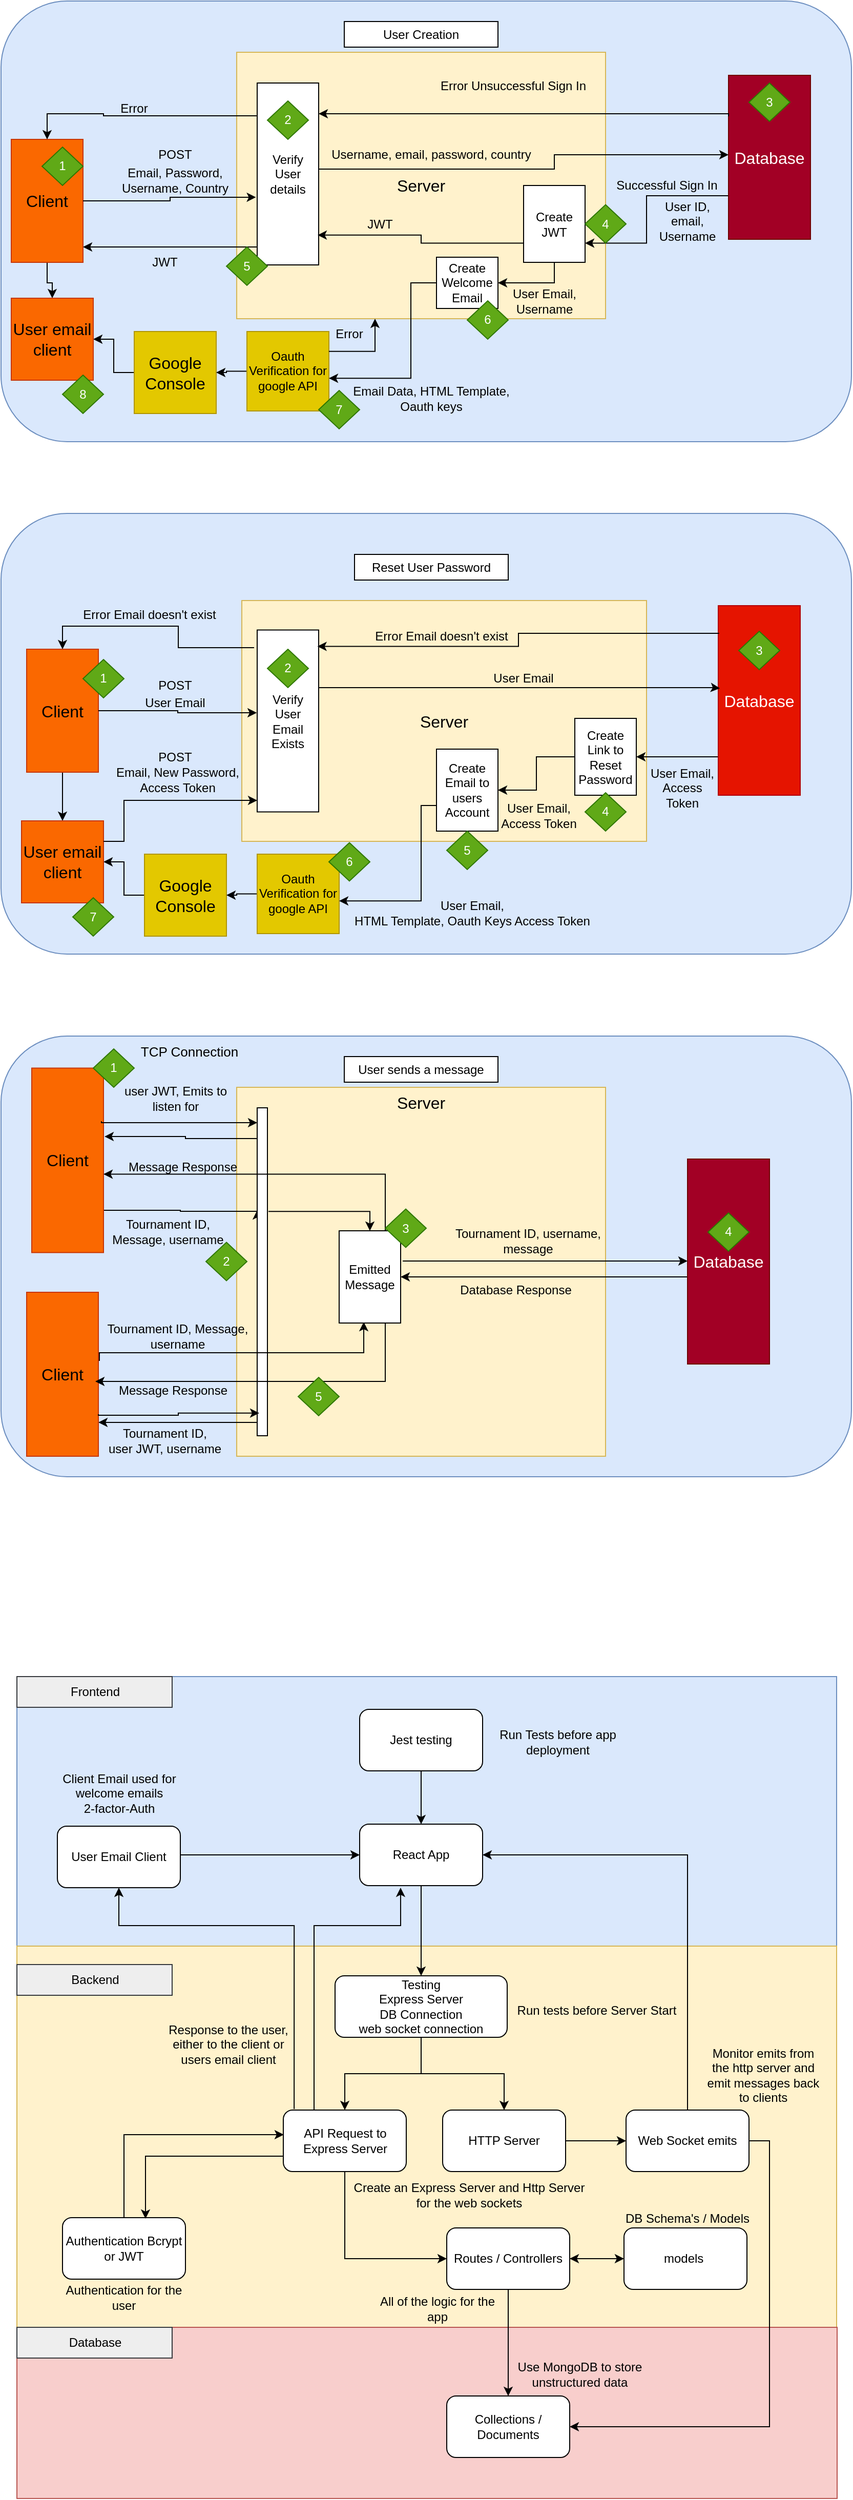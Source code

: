 <mxfile version="24.6.5" type="github">
  <diagram name="Page-1" id="2YBvvXClWsGukQMizWep">
    <mxGraphModel dx="1687" dy="918" grid="0" gridSize="10" guides="1" tooltips="1" connect="1" arrows="1" fold="1" page="1" pageScale="1" pageWidth="850" pageHeight="1100" math="0" shadow="0">
      <root>
        <mxCell id="0" />
        <mxCell id="1" parent="0" />
        <mxCell id="HgkohzaY-IMT7vrD_noD-5" value="" style="rounded=1;whiteSpace=wrap;html=1;fillColor=#dae8fc;strokeColor=#6c8ebf;" parent="1" vertex="1">
          <mxGeometry x="10" y="180" width="830" height="430" as="geometry" />
        </mxCell>
        <mxCell id="HgkohzaY-IMT7vrD_noD-7" value="&lt;span style=&quot;font-size: 16px;&quot;&gt;Server&lt;/span&gt;" style="rounded=0;whiteSpace=wrap;html=1;fillColor=#fff2cc;strokeColor=#d6b656;" parent="1" vertex="1">
          <mxGeometry x="240" y="230" width="360" height="260" as="geometry" />
        </mxCell>
        <mxCell id="HgkohzaY-IMT7vrD_noD-32" style="edgeStyle=orthogonalEdgeStyle;rounded=0;orthogonalLoop=1;jettySize=auto;html=1;" parent="1" source="HgkohzaY-IMT7vrD_noD-4" target="HgkohzaY-IMT7vrD_noD-31" edge="1">
          <mxGeometry relative="1" as="geometry" />
        </mxCell>
        <mxCell id="HgkohzaY-IMT7vrD_noD-4" value="&lt;span style=&quot;font-size: 16px;&quot;&gt;Client&lt;/span&gt;" style="rounded=0;whiteSpace=wrap;html=1;fillColor=#fa6800;strokeColor=#C73500;fontColor=#000000;" parent="1" vertex="1">
          <mxGeometry x="20" y="315" width="70" height="120" as="geometry" />
        </mxCell>
        <mxCell id="HgkohzaY-IMT7vrD_noD-6" value="User Creation" style="rounded=0;whiteSpace=wrap;html=1;" parent="1" vertex="1">
          <mxGeometry x="345" y="200" width="150" height="25" as="geometry" />
        </mxCell>
        <mxCell id="HgkohzaY-IMT7vrD_noD-33" style="edgeStyle=orthogonalEdgeStyle;rounded=0;orthogonalLoop=1;jettySize=auto;html=1;exitX=0;exitY=0.75;exitDx=0;exitDy=0;entryX=1;entryY=0.75;entryDx=0;entryDy=0;" parent="1" source="HgkohzaY-IMT7vrD_noD-8" target="HgkohzaY-IMT7vrD_noD-10" edge="1">
          <mxGeometry relative="1" as="geometry">
            <Array as="points">
              <mxPoint x="720" y="370" />
              <mxPoint x="640" y="370" />
              <mxPoint x="640" y="416" />
            </Array>
          </mxGeometry>
        </mxCell>
        <mxCell id="HgkohzaY-IMT7vrD_noD-8" value="&lt;span style=&quot;font-size: 16px;&quot;&gt;Database&lt;/span&gt;" style="rounded=0;whiteSpace=wrap;html=1;fillColor=#a20025;strokeColor=#6F0000;fontColor=#ffffff;" parent="1" vertex="1">
          <mxGeometry x="720" y="252.5" width="80" height="160" as="geometry" />
        </mxCell>
        <mxCell id="HgkohzaY-IMT7vrD_noD-26" style="edgeStyle=orthogonalEdgeStyle;rounded=0;orthogonalLoop=1;jettySize=auto;html=1;exitX=1;exitY=0.25;exitDx=0;exitDy=0;" parent="1" source="HgkohzaY-IMT7vrD_noD-9" edge="1">
          <mxGeometry relative="1" as="geometry">
            <Array as="points">
              <mxPoint x="320" y="344" />
              <mxPoint x="550" y="344" />
              <mxPoint x="550" y="330" />
              <mxPoint x="720" y="330" />
            </Array>
            <mxPoint x="720" y="330" as="targetPoint" />
          </mxGeometry>
        </mxCell>
        <mxCell id="HgkohzaY-IMT7vrD_noD-37" style="edgeStyle=orthogonalEdgeStyle;rounded=0;orthogonalLoop=1;jettySize=auto;html=1;exitX=0;exitY=0.75;exitDx=0;exitDy=0;" parent="1" source="HgkohzaY-IMT7vrD_noD-9" edge="1">
          <mxGeometry relative="1" as="geometry">
            <mxPoint x="90" y="420" as="targetPoint" />
            <Array as="points">
              <mxPoint x="260" y="420" />
              <mxPoint x="90" y="420" />
            </Array>
          </mxGeometry>
        </mxCell>
        <mxCell id="HgkohzaY-IMT7vrD_noD-9" value="Verify User details" style="rounded=0;whiteSpace=wrap;html=1;" parent="1" vertex="1">
          <mxGeometry x="260" y="260" width="60" height="177.5" as="geometry" />
        </mxCell>
        <mxCell id="HgkohzaY-IMT7vrD_noD-40" style="edgeStyle=orthogonalEdgeStyle;rounded=0;orthogonalLoop=1;jettySize=auto;html=1;exitX=0.5;exitY=1;exitDx=0;exitDy=0;" parent="1" source="HgkohzaY-IMT7vrD_noD-10" target="HgkohzaY-IMT7vrD_noD-39" edge="1">
          <mxGeometry relative="1" as="geometry" />
        </mxCell>
        <mxCell id="HgkohzaY-IMT7vrD_noD-10" value="Create JWT" style="rounded=0;whiteSpace=wrap;html=1;" parent="1" vertex="1">
          <mxGeometry x="520" y="360" width="60" height="75" as="geometry" />
        </mxCell>
        <mxCell id="HgkohzaY-IMT7vrD_noD-11" value="POST" style="text;html=1;align=center;verticalAlign=middle;whiteSpace=wrap;rounded=0;" parent="1" vertex="1">
          <mxGeometry x="150" y="315" width="60" height="30" as="geometry" />
        </mxCell>
        <mxCell id="HgkohzaY-IMT7vrD_noD-12" value="Email, Password, Username, Country" style="text;html=1;align=center;verticalAlign=middle;whiteSpace=wrap;rounded=0;" parent="1" vertex="1">
          <mxGeometry x="125" y="340" width="110" height="30" as="geometry" />
        </mxCell>
        <mxCell id="HgkohzaY-IMT7vrD_noD-19" value="JWT" style="text;html=1;align=center;verticalAlign=middle;whiteSpace=wrap;rounded=0;" parent="1" vertex="1">
          <mxGeometry x="140" y="420" width="60" height="30" as="geometry" />
        </mxCell>
        <mxCell id="HgkohzaY-IMT7vrD_noD-23" value="1" style="rhombus;whiteSpace=wrap;html=1;fillColor=#60a917;strokeColor=#2D7600;fontColor=#ffffff;" parent="1" vertex="1">
          <mxGeometry x="50" y="322.5" width="40" height="37.5" as="geometry" />
        </mxCell>
        <mxCell id="HgkohzaY-IMT7vrD_noD-25" value="2" style="rhombus;whiteSpace=wrap;html=1;fillColor=#60a917;strokeColor=#2D7600;fontColor=#ffffff;" parent="1" vertex="1">
          <mxGeometry x="270" y="277.5" width="40" height="37.5" as="geometry" />
        </mxCell>
        <mxCell id="HgkohzaY-IMT7vrD_noD-27" value="Username, email, password, country" style="text;html=1;align=center;verticalAlign=middle;whiteSpace=wrap;rounded=0;" parent="1" vertex="1">
          <mxGeometry x="310" y="315" width="240" height="30" as="geometry" />
        </mxCell>
        <mxCell id="HgkohzaY-IMT7vrD_noD-45" style="edgeStyle=orthogonalEdgeStyle;rounded=0;orthogonalLoop=1;jettySize=auto;html=1;" parent="1" source="HgkohzaY-IMT7vrD_noD-30" target="HgkohzaY-IMT7vrD_noD-31" edge="1">
          <mxGeometry relative="1" as="geometry" />
        </mxCell>
        <mxCell id="HgkohzaY-IMT7vrD_noD-30" value="&lt;span style=&quot;font-size: 16px;&quot;&gt;Google Console&lt;/span&gt;" style="rounded=0;whiteSpace=wrap;html=1;fillColor=#e3c800;strokeColor=#B09500;fontColor=#000000;" parent="1" vertex="1">
          <mxGeometry x="140" y="502.5" width="80" height="80" as="geometry" />
        </mxCell>
        <mxCell id="HgkohzaY-IMT7vrD_noD-31" value="&lt;span style=&quot;font-size: 16px;&quot;&gt;User email client&lt;/span&gt;" style="rounded=0;whiteSpace=wrap;html=1;fillColor=#fa6800;strokeColor=#C73500;fontColor=#000000;" parent="1" vertex="1">
          <mxGeometry x="20" y="470" width="80" height="80" as="geometry" />
        </mxCell>
        <mxCell id="HgkohzaY-IMT7vrD_noD-34" style="edgeStyle=orthogonalEdgeStyle;rounded=0;orthogonalLoop=1;jettySize=auto;html=1;exitX=0;exitY=0.5;exitDx=0;exitDy=0;entryX=0.5;entryY=0;entryDx=0;entryDy=0;" parent="1" target="HgkohzaY-IMT7vrD_noD-4" edge="1">
          <mxGeometry relative="1" as="geometry">
            <Array as="points">
              <mxPoint x="260" y="292" />
              <mxPoint x="110" y="292" />
              <mxPoint x="110" y="290" />
              <mxPoint x="55" y="290" />
            </Array>
            <mxPoint x="260" y="270.63" as="sourcePoint" />
            <mxPoint x="89.02" y="290.88" as="targetPoint" />
          </mxGeometry>
        </mxCell>
        <mxCell id="HgkohzaY-IMT7vrD_noD-35" value="Error" style="text;html=1;align=center;verticalAlign=middle;whiteSpace=wrap;rounded=0;" parent="1" vertex="1">
          <mxGeometry x="110" y="270" width="60" height="30" as="geometry" />
        </mxCell>
        <mxCell id="HgkohzaY-IMT7vrD_noD-36" style="edgeStyle=orthogonalEdgeStyle;rounded=0;orthogonalLoop=1;jettySize=auto;html=1;exitX=0;exitY=0.75;exitDx=0;exitDy=0;entryX=0.983;entryY=0.836;entryDx=0;entryDy=0;entryPerimeter=0;" parent="1" source="HgkohzaY-IMT7vrD_noD-10" target="HgkohzaY-IMT7vrD_noD-9" edge="1">
          <mxGeometry relative="1" as="geometry" />
        </mxCell>
        <mxCell id="HgkohzaY-IMT7vrD_noD-39" value="Create Welcome Email" style="rounded=0;whiteSpace=wrap;html=1;" parent="1" vertex="1">
          <mxGeometry x="435" y="430" width="60" height="50" as="geometry" />
        </mxCell>
        <mxCell id="HgkohzaY-IMT7vrD_noD-44" style="edgeStyle=orthogonalEdgeStyle;rounded=0;orthogonalLoop=1;jettySize=auto;html=1;entryX=1;entryY=0.5;entryDx=0;entryDy=0;" parent="1" source="HgkohzaY-IMT7vrD_noD-42" target="HgkohzaY-IMT7vrD_noD-30" edge="1">
          <mxGeometry relative="1" as="geometry" />
        </mxCell>
        <mxCell id="HgkohzaY-IMT7vrD_noD-42" value="Oauth Verification for google API" style="rounded=0;whiteSpace=wrap;html=1;fillColor=#e3c800;fontColor=#000000;strokeColor=#B09500;" parent="1" vertex="1">
          <mxGeometry x="250" y="502.5" width="80" height="77.5" as="geometry" />
        </mxCell>
        <mxCell id="HgkohzaY-IMT7vrD_noD-43" style="edgeStyle=orthogonalEdgeStyle;rounded=0;orthogonalLoop=1;jettySize=auto;html=1;entryX=1;entryY=0.588;entryDx=0;entryDy=0;entryPerimeter=0;" parent="1" source="HgkohzaY-IMT7vrD_noD-39" target="HgkohzaY-IMT7vrD_noD-42" edge="1">
          <mxGeometry relative="1" as="geometry">
            <Array as="points">
              <mxPoint x="410" y="455" />
              <mxPoint x="410" y="548" />
            </Array>
          </mxGeometry>
        </mxCell>
        <mxCell id="HgkohzaY-IMT7vrD_noD-46" value="JWT" style="text;html=1;align=center;verticalAlign=middle;whiteSpace=wrap;rounded=0;" parent="1" vertex="1">
          <mxGeometry x="350" y="382.5" width="60" height="30" as="geometry" />
        </mxCell>
        <mxCell id="HgkohzaY-IMT7vrD_noD-48" style="edgeStyle=orthogonalEdgeStyle;rounded=0;orthogonalLoop=1;jettySize=auto;html=1;exitX=1;exitY=0.25;exitDx=0;exitDy=0;entryX=0.375;entryY=1;entryDx=0;entryDy=0;entryPerimeter=0;" parent="1" source="HgkohzaY-IMT7vrD_noD-42" target="HgkohzaY-IMT7vrD_noD-7" edge="1">
          <mxGeometry relative="1" as="geometry" />
        </mxCell>
        <mxCell id="HgkohzaY-IMT7vrD_noD-49" value="Error" style="text;html=1;align=center;verticalAlign=middle;whiteSpace=wrap;rounded=0;" parent="1" vertex="1">
          <mxGeometry x="320" y="490" width="60" height="30" as="geometry" />
        </mxCell>
        <mxCell id="HgkohzaY-IMT7vrD_noD-50" value="Email Data, HTML Template, Oauth keys" style="text;html=1;align=center;verticalAlign=middle;whiteSpace=wrap;rounded=0;" parent="1" vertex="1">
          <mxGeometry x="335" y="552.5" width="190" height="30" as="geometry" />
        </mxCell>
        <mxCell id="HgkohzaY-IMT7vrD_noD-51" value="User ID, email, Username" style="text;html=1;align=center;verticalAlign=middle;whiteSpace=wrap;rounded=0;" parent="1" vertex="1">
          <mxGeometry x="650" y="380" width="60" height="30" as="geometry" />
        </mxCell>
        <mxCell id="HgkohzaY-IMT7vrD_noD-52" value="3" style="rhombus;whiteSpace=wrap;html=1;fillColor=#60a917;strokeColor=#2D7600;fontColor=#ffffff;" parent="1" vertex="1">
          <mxGeometry x="740" y="260" width="40" height="37.5" as="geometry" />
        </mxCell>
        <mxCell id="HgkohzaY-IMT7vrD_noD-53" value="4" style="rhombus;whiteSpace=wrap;html=1;fillColor=#60a917;strokeColor=#2D7600;fontColor=#ffffff;" parent="1" vertex="1">
          <mxGeometry x="580" y="378.75" width="40" height="37.5" as="geometry" />
        </mxCell>
        <mxCell id="HgkohzaY-IMT7vrD_noD-54" value="6" style="rhombus;whiteSpace=wrap;html=1;fillColor=#60a917;strokeColor=#2D7600;fontColor=#ffffff;" parent="1" vertex="1">
          <mxGeometry x="465" y="472.5" width="40" height="37.5" as="geometry" />
        </mxCell>
        <mxCell id="HgkohzaY-IMT7vrD_noD-55" value="5" style="rhombus;whiteSpace=wrap;html=1;fillColor=#60a917;strokeColor=#2D7600;fontColor=#ffffff;" parent="1" vertex="1">
          <mxGeometry x="230" y="420" width="40" height="37.5" as="geometry" />
        </mxCell>
        <mxCell id="HgkohzaY-IMT7vrD_noD-56" value="7" style="rhombus;whiteSpace=wrap;html=1;fillColor=#60a917;strokeColor=#2D7600;fontColor=#ffffff;" parent="1" vertex="1">
          <mxGeometry x="320" y="560" width="40" height="37.5" as="geometry" />
        </mxCell>
        <mxCell id="HgkohzaY-IMT7vrD_noD-57" value="8" style="rhombus;whiteSpace=wrap;html=1;fillColor=#60a917;strokeColor=#2D7600;fontColor=#ffffff;" parent="1" vertex="1">
          <mxGeometry x="70" y="545" width="40" height="37.5" as="geometry" />
        </mxCell>
        <mxCell id="8sTA4ZeGQ8Bvm32bSQfZ-4" value="Successful Sign In" style="text;html=1;align=center;verticalAlign=middle;whiteSpace=wrap;rounded=0;" parent="1" vertex="1">
          <mxGeometry x="540" y="345" width="240" height="30" as="geometry" />
        </mxCell>
        <mxCell id="8sTA4ZeGQ8Bvm32bSQfZ-5" style="edgeStyle=orthogonalEdgeStyle;rounded=0;orthogonalLoop=1;jettySize=auto;html=1;exitX=0;exitY=0.25;exitDx=0;exitDy=0;entryX=1;entryY=0.169;entryDx=0;entryDy=0;entryPerimeter=0;" parent="1" source="HgkohzaY-IMT7vrD_noD-8" target="HgkohzaY-IMT7vrD_noD-9" edge="1">
          <mxGeometry relative="1" as="geometry">
            <Array as="points">
              <mxPoint x="720" y="290" />
            </Array>
          </mxGeometry>
        </mxCell>
        <mxCell id="8sTA4ZeGQ8Bvm32bSQfZ-6" value="Error Unsuccessful Sign In" style="text;html=1;align=center;verticalAlign=middle;whiteSpace=wrap;rounded=0;" parent="1" vertex="1">
          <mxGeometry x="415" y="247.5" width="190" height="30" as="geometry" />
        </mxCell>
        <mxCell id="8sTA4ZeGQ8Bvm32bSQfZ-9" style="edgeStyle=orthogonalEdgeStyle;rounded=0;orthogonalLoop=1;jettySize=auto;html=1;entryX=-0.02;entryY=0.628;entryDx=0;entryDy=0;entryPerimeter=0;" parent="1" source="HgkohzaY-IMT7vrD_noD-4" target="HgkohzaY-IMT7vrD_noD-9" edge="1">
          <mxGeometry relative="1" as="geometry" />
        </mxCell>
        <mxCell id="8sTA4ZeGQ8Bvm32bSQfZ-11" value="" style="rounded=1;whiteSpace=wrap;html=1;fillColor=#dae8fc;strokeColor=#6c8ebf;" parent="1" vertex="1">
          <mxGeometry x="10" y="680" width="830" height="430" as="geometry" />
        </mxCell>
        <mxCell id="8sTA4ZeGQ8Bvm32bSQfZ-12" value="&lt;span style=&quot;font-size: 16px;&quot;&gt;Server&lt;/span&gt;" style="rounded=0;whiteSpace=wrap;html=1;fillColor=#fff2cc;strokeColor=#d6b656;" parent="1" vertex="1">
          <mxGeometry x="245" y="765" width="395" height="235" as="geometry" />
        </mxCell>
        <mxCell id="8sTA4ZeGQ8Bvm32bSQfZ-35" style="edgeStyle=orthogonalEdgeStyle;rounded=0;orthogonalLoop=1;jettySize=auto;html=1;entryX=0.5;entryY=0;entryDx=0;entryDy=0;" parent="1" source="8sTA4ZeGQ8Bvm32bSQfZ-13" target="8sTA4ZeGQ8Bvm32bSQfZ-18" edge="1">
          <mxGeometry relative="1" as="geometry" />
        </mxCell>
        <mxCell id="8sTA4ZeGQ8Bvm32bSQfZ-13" value="&lt;span style=&quot;font-size: 16px;&quot;&gt;Client&lt;/span&gt;" style="rounded=0;whiteSpace=wrap;html=1;fillColor=#fa6800;strokeColor=#C73500;fontColor=#000000;" parent="1" vertex="1">
          <mxGeometry x="35" y="812.5" width="70" height="120" as="geometry" />
        </mxCell>
        <mxCell id="8sTA4ZeGQ8Bvm32bSQfZ-14" value="Reset User Password" style="rounded=0;whiteSpace=wrap;html=1;" parent="1" vertex="1">
          <mxGeometry x="355" y="720" width="150" height="25" as="geometry" />
        </mxCell>
        <mxCell id="8sTA4ZeGQ8Bvm32bSQfZ-24" style="edgeStyle=orthogonalEdgeStyle;rounded=0;orthogonalLoop=1;jettySize=auto;html=1;entryX=1;entryY=0.5;entryDx=0;entryDy=0;" parent="1" source="8sTA4ZeGQ8Bvm32bSQfZ-15" target="8sTA4ZeGQ8Bvm32bSQfZ-16" edge="1">
          <mxGeometry relative="1" as="geometry">
            <Array as="points">
              <mxPoint x="670" y="918" />
            </Array>
          </mxGeometry>
        </mxCell>
        <mxCell id="8sTA4ZeGQ8Bvm32bSQfZ-15" value="&lt;span style=&quot;font-size: 16px;&quot;&gt;Database&lt;/span&gt;" style="rounded=0;whiteSpace=wrap;html=1;fillColor=#e51400;strokeColor=#B20000;fontColor=#ffffff;" parent="1" vertex="1">
          <mxGeometry x="710" y="770" width="80" height="185" as="geometry" />
        </mxCell>
        <mxCell id="8sTA4ZeGQ8Bvm32bSQfZ-23" style="edgeStyle=orthogonalEdgeStyle;rounded=0;orthogonalLoop=1;jettySize=auto;html=1;entryX=1;entryY=0.5;entryDx=0;entryDy=0;" parent="1" source="8sTA4ZeGQ8Bvm32bSQfZ-16" target="8sTA4ZeGQ8Bvm32bSQfZ-19" edge="1">
          <mxGeometry relative="1" as="geometry" />
        </mxCell>
        <mxCell id="8sTA4ZeGQ8Bvm32bSQfZ-16" value="Create Link to Reset Password" style="rounded=0;whiteSpace=wrap;html=1;" parent="1" vertex="1">
          <mxGeometry x="570" y="880" width="60" height="75" as="geometry" />
        </mxCell>
        <mxCell id="8sTA4ZeGQ8Bvm32bSQfZ-34" style="edgeStyle=orthogonalEdgeStyle;rounded=0;orthogonalLoop=1;jettySize=auto;html=1;" parent="1" source="8sTA4ZeGQ8Bvm32bSQfZ-17" target="8sTA4ZeGQ8Bvm32bSQfZ-18" edge="1">
          <mxGeometry relative="1" as="geometry" />
        </mxCell>
        <mxCell id="8sTA4ZeGQ8Bvm32bSQfZ-17" value="&lt;span style=&quot;font-size: 16px;&quot;&gt;Google Console&lt;/span&gt;" style="rounded=0;whiteSpace=wrap;html=1;fillColor=#e3c800;strokeColor=#B09500;fontColor=#000000;" parent="1" vertex="1">
          <mxGeometry x="150" y="1012.5" width="80" height="80" as="geometry" />
        </mxCell>
        <mxCell id="8sTA4ZeGQ8Bvm32bSQfZ-18" value="&lt;span style=&quot;font-size: 16px;&quot;&gt;User email client&lt;/span&gt;" style="rounded=0;whiteSpace=wrap;html=1;fillColor=#fa6800;strokeColor=#C73500;fontColor=#000000;" parent="1" vertex="1">
          <mxGeometry x="30" y="980" width="80" height="80" as="geometry" />
        </mxCell>
        <mxCell id="8sTA4ZeGQ8Bvm32bSQfZ-19" value="Create Email to users Account" style="rounded=0;whiteSpace=wrap;html=1;" parent="1" vertex="1">
          <mxGeometry x="435" y="910" width="60" height="80" as="geometry" />
        </mxCell>
        <mxCell id="8sTA4ZeGQ8Bvm32bSQfZ-33" style="edgeStyle=orthogonalEdgeStyle;rounded=0;orthogonalLoop=1;jettySize=auto;html=1;entryX=1;entryY=0.5;entryDx=0;entryDy=0;" parent="1" source="8sTA4ZeGQ8Bvm32bSQfZ-20" target="8sTA4ZeGQ8Bvm32bSQfZ-17" edge="1">
          <mxGeometry relative="1" as="geometry" />
        </mxCell>
        <mxCell id="8sTA4ZeGQ8Bvm32bSQfZ-20" value="Oauth Verification for google API" style="rounded=0;whiteSpace=wrap;html=1;fillColor=#e3c800;fontColor=#000000;strokeColor=#B09500;" parent="1" vertex="1">
          <mxGeometry x="260" y="1012.5" width="80" height="77.5" as="geometry" />
        </mxCell>
        <mxCell id="8sTA4ZeGQ8Bvm32bSQfZ-21" style="edgeStyle=orthogonalEdgeStyle;rounded=0;orthogonalLoop=1;jettySize=auto;html=1;entryX=1;entryY=0.588;entryDx=0;entryDy=0;entryPerimeter=0;" parent="1" source="8sTA4ZeGQ8Bvm32bSQfZ-19" target="8sTA4ZeGQ8Bvm32bSQfZ-20" edge="1">
          <mxGeometry relative="1" as="geometry">
            <Array as="points">
              <mxPoint x="420" y="965" />
              <mxPoint x="420" y="1058" />
            </Array>
          </mxGeometry>
        </mxCell>
        <mxCell id="8sTA4ZeGQ8Bvm32bSQfZ-22" value="7" style="rhombus;whiteSpace=wrap;html=1;fillColor=#60a917;strokeColor=#2D7600;fontColor=#ffffff;" parent="1" vertex="1">
          <mxGeometry x="80" y="1055" width="40" height="37.5" as="geometry" />
        </mxCell>
        <mxCell id="v09Y5QF75JAfNXx2DeJx-5" style="edgeStyle=orthogonalEdgeStyle;rounded=0;orthogonalLoop=1;jettySize=auto;html=1;exitX=-0.05;exitY=0.097;exitDx=0;exitDy=0;entryX=0.5;entryY=0;entryDx=0;entryDy=0;exitPerimeter=0;" parent="1" source="8sTA4ZeGQ8Bvm32bSQfZ-25" target="8sTA4ZeGQ8Bvm32bSQfZ-13" edge="1">
          <mxGeometry relative="1" as="geometry">
            <Array as="points">
              <mxPoint x="183" y="811" />
              <mxPoint x="183" y="790" />
              <mxPoint x="70" y="790" />
            </Array>
          </mxGeometry>
        </mxCell>
        <mxCell id="8sTA4ZeGQ8Bvm32bSQfZ-25" value="Verify User Email Exists" style="rounded=0;whiteSpace=wrap;html=1;" parent="1" vertex="1">
          <mxGeometry x="260" y="793.75" width="60" height="177.5" as="geometry" />
        </mxCell>
        <mxCell id="8sTA4ZeGQ8Bvm32bSQfZ-26" style="edgeStyle=orthogonalEdgeStyle;rounded=0;orthogonalLoop=1;jettySize=auto;html=1;entryX=-0.007;entryY=0.455;entryDx=0;entryDy=0;entryPerimeter=0;" parent="1" source="8sTA4ZeGQ8Bvm32bSQfZ-13" target="8sTA4ZeGQ8Bvm32bSQfZ-25" edge="1">
          <mxGeometry relative="1" as="geometry" />
        </mxCell>
        <mxCell id="8sTA4ZeGQ8Bvm32bSQfZ-28" value="POST" style="text;html=1;align=center;verticalAlign=middle;whiteSpace=wrap;rounded=0;" parent="1" vertex="1">
          <mxGeometry x="150" y="832.5" width="60" height="30" as="geometry" />
        </mxCell>
        <mxCell id="8sTA4ZeGQ8Bvm32bSQfZ-29" value="User Email" style="text;html=1;align=center;verticalAlign=middle;whiteSpace=wrap;rounded=0;" parent="1" vertex="1">
          <mxGeometry x="125" y="850" width="110" height="30" as="geometry" />
        </mxCell>
        <mxCell id="8sTA4ZeGQ8Bvm32bSQfZ-30" value="User Email" style="text;html=1;align=center;verticalAlign=middle;whiteSpace=wrap;rounded=0;" parent="1" vertex="1">
          <mxGeometry x="465" y="826.25" width="110" height="30" as="geometry" />
        </mxCell>
        <mxCell id="8sTA4ZeGQ8Bvm32bSQfZ-31" style="edgeStyle=orthogonalEdgeStyle;rounded=0;orthogonalLoop=1;jettySize=auto;html=1;exitX=1;exitY=0.25;exitDx=0;exitDy=0;entryX=0.02;entryY=0.436;entryDx=0;entryDy=0;entryPerimeter=0;" parent="1" source="8sTA4ZeGQ8Bvm32bSQfZ-25" target="8sTA4ZeGQ8Bvm32bSQfZ-15" edge="1">
          <mxGeometry relative="1" as="geometry">
            <Array as="points">
              <mxPoint x="320" y="850" />
              <mxPoint x="705" y="850" />
            </Array>
          </mxGeometry>
        </mxCell>
        <mxCell id="8sTA4ZeGQ8Bvm32bSQfZ-36" style="edgeStyle=orthogonalEdgeStyle;rounded=0;orthogonalLoop=1;jettySize=auto;html=1;entryX=0.98;entryY=0.09;entryDx=0;entryDy=0;entryPerimeter=0;exitX=0.01;exitY=0.146;exitDx=0;exitDy=0;exitPerimeter=0;" parent="1" source="8sTA4ZeGQ8Bvm32bSQfZ-15" target="8sTA4ZeGQ8Bvm32bSQfZ-25" edge="1">
          <mxGeometry relative="1" as="geometry" />
        </mxCell>
        <mxCell id="8sTA4ZeGQ8Bvm32bSQfZ-38" value="Error Email doesn&#39;t exist" style="text;html=1;align=center;verticalAlign=middle;whiteSpace=wrap;rounded=0;" parent="1" vertex="1">
          <mxGeometry x="355" y="785" width="170" height="30" as="geometry" />
        </mxCell>
        <mxCell id="8sTA4ZeGQ8Bvm32bSQfZ-40" value="User Email, Access Token" style="text;html=1;align=center;verticalAlign=middle;whiteSpace=wrap;rounded=0;" parent="1" vertex="1">
          <mxGeometry x="640" y="932.5" width="70" height="30" as="geometry" />
        </mxCell>
        <mxCell id="8sTA4ZeGQ8Bvm32bSQfZ-41" value="User Email, Access Token" style="text;html=1;align=center;verticalAlign=middle;whiteSpace=wrap;rounded=0;" parent="1" vertex="1">
          <mxGeometry x="490" y="960" width="90" height="30" as="geometry" />
        </mxCell>
        <mxCell id="8sTA4ZeGQ8Bvm32bSQfZ-44" value="POST" style="text;html=1;align=center;verticalAlign=middle;whiteSpace=wrap;rounded=0;" parent="1" vertex="1">
          <mxGeometry x="150" y="902.5" width="60" height="30" as="geometry" />
        </mxCell>
        <mxCell id="8sTA4ZeGQ8Bvm32bSQfZ-45" value="Email, New Password, Access Token" style="text;html=1;align=center;verticalAlign=middle;whiteSpace=wrap;rounded=0;" parent="1" vertex="1">
          <mxGeometry x="105" y="925" width="155" height="30" as="geometry" />
        </mxCell>
        <mxCell id="8sTA4ZeGQ8Bvm32bSQfZ-46" style="edgeStyle=orthogonalEdgeStyle;rounded=0;orthogonalLoop=1;jettySize=auto;html=1;exitX=1;exitY=0.25;exitDx=0;exitDy=0;" parent="1" source="8sTA4ZeGQ8Bvm32bSQfZ-18" edge="1">
          <mxGeometry relative="1" as="geometry">
            <Array as="points">
              <mxPoint x="130" y="1000" />
              <mxPoint x="130" y="960" />
              <mxPoint x="257" y="960" />
            </Array>
            <mxPoint x="260" y="960" as="targetPoint" />
          </mxGeometry>
        </mxCell>
        <mxCell id="8sTA4ZeGQ8Bvm32bSQfZ-47" value="1" style="rhombus;whiteSpace=wrap;html=1;fillColor=#60a917;strokeColor=#2D7600;fontColor=#ffffff;" parent="1" vertex="1">
          <mxGeometry x="90" y="822.5" width="40" height="37.5" as="geometry" />
        </mxCell>
        <mxCell id="8sTA4ZeGQ8Bvm32bSQfZ-48" value="2" style="rhombus;whiteSpace=wrap;html=1;fillColor=#60a917;strokeColor=#2D7600;fontColor=#ffffff;" parent="1" vertex="1">
          <mxGeometry x="270" y="812.5" width="40" height="37.5" as="geometry" />
        </mxCell>
        <mxCell id="8sTA4ZeGQ8Bvm32bSQfZ-50" value="3" style="rhombus;whiteSpace=wrap;html=1;fillColor=#60a917;strokeColor=#2D7600;fontColor=#ffffff;" parent="1" vertex="1">
          <mxGeometry x="730" y="795" width="40" height="37.5" as="geometry" />
        </mxCell>
        <mxCell id="8sTA4ZeGQ8Bvm32bSQfZ-51" value="4" style="rhombus;whiteSpace=wrap;html=1;fillColor=#60a917;strokeColor=#2D7600;fontColor=#ffffff;" parent="1" vertex="1">
          <mxGeometry x="580" y="952.5" width="40" height="37.5" as="geometry" />
        </mxCell>
        <mxCell id="8sTA4ZeGQ8Bvm32bSQfZ-52" value="5" style="rhombus;whiteSpace=wrap;html=1;fillColor=#60a917;strokeColor=#2D7600;fontColor=#ffffff;" parent="1" vertex="1">
          <mxGeometry x="445" y="990" width="40" height="37.5" as="geometry" />
        </mxCell>
        <mxCell id="8sTA4ZeGQ8Bvm32bSQfZ-53" value="6" style="rhombus;whiteSpace=wrap;html=1;fillColor=#60a917;strokeColor=#2D7600;fontColor=#ffffff;" parent="1" vertex="1">
          <mxGeometry x="330" y="1001.25" width="40" height="37.5" as="geometry" />
        </mxCell>
        <mxCell id="v09Y5QF75JAfNXx2DeJx-1" value="User Email, Username" style="text;html=1;align=center;verticalAlign=middle;whiteSpace=wrap;rounded=0;" parent="1" vertex="1">
          <mxGeometry x="492.5" y="457.5" width="95" height="30" as="geometry" />
        </mxCell>
        <mxCell id="v09Y5QF75JAfNXx2DeJx-2" style="edgeStyle=orthogonalEdgeStyle;rounded=0;orthogonalLoop=1;jettySize=auto;html=1;exitX=0.5;exitY=1;exitDx=0;exitDy=0;" parent="1" source="v09Y5QF75JAfNXx2DeJx-1" target="v09Y5QF75JAfNXx2DeJx-1" edge="1">
          <mxGeometry relative="1" as="geometry" />
        </mxCell>
        <mxCell id="v09Y5QF75JAfNXx2DeJx-4" value="User Email,&lt;div&gt;HTML Template, Oauth Keys Access Token&lt;/div&gt;" style="text;html=1;align=center;verticalAlign=middle;whiteSpace=wrap;rounded=0;" parent="1" vertex="1">
          <mxGeometry x="340" y="1055" width="260" height="30" as="geometry" />
        </mxCell>
        <mxCell id="v09Y5QF75JAfNXx2DeJx-6" value="Error Email doesn&#39;t exist" style="text;html=1;align=center;verticalAlign=middle;whiteSpace=wrap;rounded=0;" parent="1" vertex="1">
          <mxGeometry x="70" y="763.75" width="170" height="30" as="geometry" />
        </mxCell>
        <mxCell id="lUQ7NIvbzpMPSOqiMb4G-1" value="" style="rounded=1;whiteSpace=wrap;html=1;fillColor=#dae8fc;strokeColor=#6c8ebf;" vertex="1" parent="1">
          <mxGeometry x="10" y="1190" width="830" height="430" as="geometry" />
        </mxCell>
        <mxCell id="lUQ7NIvbzpMPSOqiMb4G-2" value="" style="rounded=0;whiteSpace=wrap;html=1;fillColor=#fff2cc;strokeColor=#d6b656;" vertex="1" parent="1">
          <mxGeometry x="240" y="1240" width="360" height="360" as="geometry" />
        </mxCell>
        <mxCell id="lUQ7NIvbzpMPSOqiMb4G-47" style="edgeStyle=orthogonalEdgeStyle;rounded=0;orthogonalLoop=1;jettySize=auto;html=1;entryX=0;entryY=0.25;entryDx=0;entryDy=0;exitX=1;exitY=0.75;exitDx=0;exitDy=0;" edge="1" parent="1" source="lUQ7NIvbzpMPSOqiMb4G-4">
          <mxGeometry relative="1" as="geometry">
            <mxPoint x="135" y="1360" as="sourcePoint" />
            <mxPoint x="260" y="1360" as="targetPoint" />
            <Array as="points">
              <mxPoint x="110" y="1360" />
              <mxPoint x="185" y="1360" />
              <mxPoint x="185" y="1361" />
            </Array>
          </mxGeometry>
        </mxCell>
        <mxCell id="lUQ7NIvbzpMPSOqiMb4G-4" value="&lt;span style=&quot;font-size: 16px;&quot;&gt;Client&lt;/span&gt;" style="rounded=0;whiteSpace=wrap;html=1;fillColor=#fa6800;strokeColor=#C73500;fontColor=#000000;" vertex="1" parent="1">
          <mxGeometry x="40" y="1221.25" width="70" height="180" as="geometry" />
        </mxCell>
        <mxCell id="lUQ7NIvbzpMPSOqiMb4G-5" value="User sends a message" style="rounded=0;whiteSpace=wrap;html=1;" vertex="1" parent="1">
          <mxGeometry x="345" y="1210" width="150" height="25" as="geometry" />
        </mxCell>
        <mxCell id="lUQ7NIvbzpMPSOqiMb4G-70" style="edgeStyle=orthogonalEdgeStyle;rounded=0;orthogonalLoop=1;jettySize=auto;html=1;entryX=1;entryY=0.5;entryDx=0;entryDy=0;" edge="1" parent="1" source="lUQ7NIvbzpMPSOqiMb4G-7" target="lUQ7NIvbzpMPSOqiMb4G-61">
          <mxGeometry relative="1" as="geometry">
            <Array as="points">
              <mxPoint x="600" y="1425" />
              <mxPoint x="600" y="1425" />
            </Array>
          </mxGeometry>
        </mxCell>
        <mxCell id="lUQ7NIvbzpMPSOqiMb4G-7" value="&lt;span style=&quot;font-size: 16px;&quot;&gt;Database&lt;/span&gt;" style="rounded=0;whiteSpace=wrap;html=1;fillColor=#a20025;strokeColor=#6F0000;fontColor=#ffffff;" vertex="1" parent="1">
          <mxGeometry x="680" y="1310" width="80" height="200" as="geometry" />
        </mxCell>
        <mxCell id="lUQ7NIvbzpMPSOqiMb4G-49" style="edgeStyle=orthogonalEdgeStyle;rounded=0;orthogonalLoop=1;jettySize=auto;html=1;entryX=1.014;entryY=0.371;entryDx=0;entryDy=0;exitX=0.02;exitY=0.341;exitDx=0;exitDy=0;exitPerimeter=0;entryPerimeter=0;" edge="1" parent="1" target="lUQ7NIvbzpMPSOqiMb4G-4">
          <mxGeometry relative="1" as="geometry">
            <mxPoint x="260.0" y="1290.02" as="sourcePoint" />
            <mxPoint x="134.8" y="1290.9" as="targetPoint" />
            <Array as="points">
              <mxPoint x="190" y="1290" />
              <mxPoint x="190" y="1288" />
            </Array>
          </mxGeometry>
        </mxCell>
        <mxCell id="lUQ7NIvbzpMPSOqiMb4G-50" style="edgeStyle=orthogonalEdgeStyle;rounded=0;orthogonalLoop=1;jettySize=auto;html=1;entryX=1;entryY=0.25;entryDx=0;entryDy=0;exitX=0.1;exitY=0.956;exitDx=0;exitDy=0;exitPerimeter=0;" edge="1" parent="1" source="lUQ7NIvbzpMPSOqiMb4G-10">
          <mxGeometry relative="1" as="geometry">
            <mxPoint x="230" y="1567" as="sourcePoint" />
            <mxPoint x="105" y="1567" as="targetPoint" />
            <Array as="points">
              <mxPoint x="261" y="1567" />
            </Array>
          </mxGeometry>
        </mxCell>
        <mxCell id="lUQ7NIvbzpMPSOqiMb4G-63" style="edgeStyle=orthogonalEdgeStyle;rounded=0;orthogonalLoop=1;jettySize=auto;html=1;entryX=0.5;entryY=0;entryDx=0;entryDy=0;exitX=1.1;exitY=0.316;exitDx=0;exitDy=0;exitPerimeter=0;" edge="1" parent="1" source="lUQ7NIvbzpMPSOqiMb4G-10" target="lUQ7NIvbzpMPSOqiMb4G-61">
          <mxGeometry relative="1" as="geometry">
            <Array as="points">
              <mxPoint x="370" y="1361" />
            </Array>
          </mxGeometry>
        </mxCell>
        <mxCell id="lUQ7NIvbzpMPSOqiMb4G-10" value="" style="rounded=0;whiteSpace=wrap;html=1;" vertex="1" parent="1">
          <mxGeometry x="260" y="1260" width="10" height="320" as="geometry" />
        </mxCell>
        <mxCell id="lUQ7NIvbzpMPSOqiMb4G-45" style="edgeStyle=orthogonalEdgeStyle;rounded=0;orthogonalLoop=1;jettySize=auto;html=1;exitX=0.5;exitY=1;exitDx=0;exitDy=0;" edge="1" parent="1">
          <mxGeometry relative="1" as="geometry">
            <mxPoint x="540" y="1497.5" as="sourcePoint" />
            <mxPoint x="540" y="1497.5" as="targetPoint" />
          </mxGeometry>
        </mxCell>
        <mxCell id="lUQ7NIvbzpMPSOqiMb4G-93" style="edgeStyle=orthogonalEdgeStyle;rounded=0;orthogonalLoop=1;jettySize=auto;html=1;entryX=0.4;entryY=0.989;entryDx=0;entryDy=0;exitX=1.014;exitY=0.419;exitDx=0;exitDy=0;exitPerimeter=0;entryPerimeter=0;" edge="1" parent="1" source="lUQ7NIvbzpMPSOqiMb4G-46" target="lUQ7NIvbzpMPSOqiMb4G-61">
          <mxGeometry relative="1" as="geometry">
            <Array as="points">
              <mxPoint x="106" y="1499" />
              <mxPoint x="364" y="1499" />
            </Array>
          </mxGeometry>
        </mxCell>
        <mxCell id="lUQ7NIvbzpMPSOqiMb4G-46" value="&lt;span style=&quot;font-size: 16px;&quot;&gt;Client&lt;/span&gt;" style="rounded=0;whiteSpace=wrap;html=1;fillColor=#fa6800;strokeColor=#C73500;fontColor=#000000;" vertex="1" parent="1">
          <mxGeometry x="35" y="1440" width="70" height="160" as="geometry" />
        </mxCell>
        <mxCell id="lUQ7NIvbzpMPSOqiMb4G-51" value="1" style="rhombus;whiteSpace=wrap;html=1;fillColor=#60a917;strokeColor=#2D7600;fontColor=#ffffff;" vertex="1" parent="1">
          <mxGeometry x="100" y="1202.5" width="40" height="37.5" as="geometry" />
        </mxCell>
        <mxCell id="lUQ7NIvbzpMPSOqiMb4G-52" value="2" style="rhombus;whiteSpace=wrap;html=1;fillColor=#60a917;strokeColor=#2D7600;fontColor=#ffffff;" vertex="1" parent="1">
          <mxGeometry x="210" y="1391.25" width="40" height="37.5" as="geometry" />
        </mxCell>
        <mxCell id="lUQ7NIvbzpMPSOqiMb4G-54" style="edgeStyle=orthogonalEdgeStyle;rounded=0;orthogonalLoop=1;jettySize=auto;html=1;entryX=-0.02;entryY=0.106;entryDx=0;entryDy=0;entryPerimeter=0;exitX=0.971;exitY=0.288;exitDx=0;exitDy=0;exitPerimeter=0;" edge="1" parent="1" source="lUQ7NIvbzpMPSOqiMb4G-4">
          <mxGeometry relative="1" as="geometry">
            <mxPoint x="135.2" y="1274.58" as="sourcePoint" />
            <mxPoint x="260.0" y="1274.5" as="targetPoint" />
            <Array as="points">
              <mxPoint x="108" y="1275" />
            </Array>
          </mxGeometry>
        </mxCell>
        <mxCell id="lUQ7NIvbzpMPSOqiMb4G-60" style="edgeStyle=orthogonalEdgeStyle;rounded=0;orthogonalLoop=1;jettySize=auto;html=1;exitX=1;exitY=0.75;exitDx=0;exitDy=0;entryX=0.2;entryY=0.931;entryDx=0;entryDy=0;entryPerimeter=0;" edge="1" parent="1" target="lUQ7NIvbzpMPSOqiMb4G-10">
          <mxGeometry relative="1" as="geometry">
            <mxPoint x="105" y="1559" as="sourcePoint" />
            <mxPoint x="232" y="1559.08" as="targetPoint" />
            <Array as="points">
              <mxPoint x="105" y="1560" />
              <mxPoint x="183" y="1560" />
              <mxPoint x="183" y="1558" />
            </Array>
          </mxGeometry>
        </mxCell>
        <mxCell id="lUQ7NIvbzpMPSOqiMb4G-64" style="edgeStyle=orthogonalEdgeStyle;rounded=0;orthogonalLoop=1;jettySize=auto;html=1;exitX=0.75;exitY=1;exitDx=0;exitDy=0;" edge="1" parent="1" source="lUQ7NIvbzpMPSOqiMb4G-61">
          <mxGeometry relative="1" as="geometry">
            <mxPoint x="102" y="1527" as="targetPoint" />
            <Array as="points">
              <mxPoint x="385" y="1527" />
            </Array>
          </mxGeometry>
        </mxCell>
        <mxCell id="lUQ7NIvbzpMPSOqiMb4G-61" value="Emitted Message" style="rounded=0;whiteSpace=wrap;html=1;" vertex="1" parent="1">
          <mxGeometry x="340" y="1380" width="60" height="90" as="geometry" />
        </mxCell>
        <mxCell id="lUQ7NIvbzpMPSOqiMb4G-65" style="edgeStyle=orthogonalEdgeStyle;rounded=0;orthogonalLoop=1;jettySize=auto;html=1;exitX=0.75;exitY=0;exitDx=0;exitDy=0;entryX=1;entryY=0.575;entryDx=0;entryDy=0;entryPerimeter=0;" edge="1" parent="1" source="lUQ7NIvbzpMPSOqiMb4G-61" target="lUQ7NIvbzpMPSOqiMb4G-4">
          <mxGeometry relative="1" as="geometry" />
        </mxCell>
        <mxCell id="lUQ7NIvbzpMPSOqiMb4G-69" style="edgeStyle=orthogonalEdgeStyle;rounded=0;orthogonalLoop=1;jettySize=auto;html=1;entryX=-0.025;entryY=0.575;entryDx=0;entryDy=0;entryPerimeter=0;" edge="1" parent="1">
          <mxGeometry relative="1" as="geometry">
            <mxPoint x="402" y="1409.5" as="sourcePoint" />
            <mxPoint x="680" y="1409.5" as="targetPoint" />
          </mxGeometry>
        </mxCell>
        <mxCell id="lUQ7NIvbzpMPSOqiMb4G-71" value="4" style="rhombus;whiteSpace=wrap;html=1;fillColor=#60a917;strokeColor=#2D7600;fontColor=#ffffff;" vertex="1" parent="1">
          <mxGeometry x="700" y="1362.5" width="40" height="37.5" as="geometry" />
        </mxCell>
        <mxCell id="lUQ7NIvbzpMPSOqiMb4G-72" value="5" style="rhombus;whiteSpace=wrap;html=1;fillColor=#60a917;strokeColor=#2D7600;fontColor=#ffffff;" vertex="1" parent="1">
          <mxGeometry x="300" y="1523" width="40" height="37.5" as="geometry" />
        </mxCell>
        <mxCell id="lUQ7NIvbzpMPSOqiMb4G-73" value="3" style="rhombus;whiteSpace=wrap;html=1;fillColor=#60a917;strokeColor=#2D7600;fontColor=#ffffff;" vertex="1" parent="1">
          <mxGeometry x="385" y="1358.75" width="40" height="37.5" as="geometry" />
        </mxCell>
        <mxCell id="lUQ7NIvbzpMPSOqiMb4G-75" value="&lt;font style=&quot;font-size: 16px;&quot;&gt;Server&lt;/font&gt;" style="text;html=1;align=center;verticalAlign=middle;whiteSpace=wrap;rounded=0;" vertex="1" parent="1">
          <mxGeometry x="360" y="1240" width="120" height="30" as="geometry" />
        </mxCell>
        <mxCell id="lUQ7NIvbzpMPSOqiMb4G-76" value="&lt;div&gt;user JWT, Emits to listen for&lt;/div&gt;" style="text;html=1;align=center;verticalAlign=middle;whiteSpace=wrap;rounded=0;" vertex="1" parent="1">
          <mxGeometry x="117.5" y="1236.25" width="125" height="30" as="geometry" />
        </mxCell>
        <mxCell id="lUQ7NIvbzpMPSOqiMb4G-78" value="&lt;font style=&quot;font-size: 13px;&quot;&gt;TCP Connection&lt;/font&gt;" style="text;html=1;align=center;verticalAlign=middle;whiteSpace=wrap;rounded=0;" vertex="1" parent="1">
          <mxGeometry x="130" y="1190" width="127.5" height="30" as="geometry" />
        </mxCell>
        <mxCell id="lUQ7NIvbzpMPSOqiMb4G-79" value="Tournament ID, Message, username" style="text;html=1;align=center;verticalAlign=middle;whiteSpace=wrap;rounded=0;" vertex="1" parent="1">
          <mxGeometry x="106.25" y="1366.25" width="133.75" height="30" as="geometry" />
        </mxCell>
        <mxCell id="lUQ7NIvbzpMPSOqiMb4G-81" value="Message Response" style="text;html=1;align=center;verticalAlign=middle;whiteSpace=wrap;rounded=0;" vertex="1" parent="1">
          <mxGeometry x="117.5" y="1521" width="120" height="30" as="geometry" />
        </mxCell>
        <mxCell id="lUQ7NIvbzpMPSOqiMb4G-82" value="Message Response" style="text;html=1;align=center;verticalAlign=middle;whiteSpace=wrap;rounded=0;" vertex="1" parent="1">
          <mxGeometry x="95" y="1310" width="185" height="15" as="geometry" />
        </mxCell>
        <mxCell id="lUQ7NIvbzpMPSOqiMb4G-84" value="Tournament ID, username, message" style="text;html=1;align=center;verticalAlign=middle;whiteSpace=wrap;rounded=0;" vertex="1" parent="1">
          <mxGeometry x="445" y="1373" width="159" height="34.5" as="geometry" />
        </mxCell>
        <mxCell id="lUQ7NIvbzpMPSOqiMb4G-85" value="Database Response" style="text;html=1;align=center;verticalAlign=middle;whiteSpace=wrap;rounded=0;" vertex="1" parent="1">
          <mxGeometry x="420" y="1430" width="185" height="15" as="geometry" />
        </mxCell>
        <mxCell id="lUQ7NIvbzpMPSOqiMb4G-90" value="Tournament ID, Message, username" style="text;html=1;align=center;verticalAlign=middle;whiteSpace=wrap;rounded=0;" vertex="1" parent="1">
          <mxGeometry x="101.25" y="1470" width="162.5" height="25" as="geometry" />
        </mxCell>
        <mxCell id="lUQ7NIvbzpMPSOqiMb4G-91" value="Tournament ID,&lt;div&gt;user JWT, username&lt;/div&gt;" style="text;html=1;align=center;verticalAlign=middle;whiteSpace=wrap;rounded=0;" vertex="1" parent="1">
          <mxGeometry x="80" y="1570" width="180" height="30" as="geometry" />
        </mxCell>
        <mxCell id="lUQ7NIvbzpMPSOqiMb4G-94" value="" style="rounded=0;whiteSpace=wrap;html=1;fillColor=#dae8fc;strokeColor=#6c8ebf;" vertex="1" parent="1">
          <mxGeometry x="25.5" y="1815" width="800" height="264" as="geometry" />
        </mxCell>
        <mxCell id="lUQ7NIvbzpMPSOqiMb4G-95" value="" style="rounded=0;whiteSpace=wrap;html=1;fillColor=#fff2cc;strokeColor=#d6b656;" vertex="1" parent="1">
          <mxGeometry x="25.5" y="2078" width="800" height="374" as="geometry" />
        </mxCell>
        <mxCell id="lUQ7NIvbzpMPSOqiMb4G-97" value="" style="rounded=0;whiteSpace=wrap;html=1;fillColor=#f8cecc;strokeColor=#b85450;" vertex="1" parent="1">
          <mxGeometry x="25.5" y="2450" width="800.5" height="167" as="geometry" />
        </mxCell>
        <mxCell id="lUQ7NIvbzpMPSOqiMb4G-104" value="Frontend" style="rounded=0;whiteSpace=wrap;html=1;fillColor=#eeeeee;strokeColor=#36393d;" vertex="1" parent="1">
          <mxGeometry x="25.5" y="1815" width="151.5" height="30" as="geometry" />
        </mxCell>
        <mxCell id="lUQ7NIvbzpMPSOqiMb4G-105" value="Backend" style="rounded=0;whiteSpace=wrap;html=1;fillColor=#eeeeee;strokeColor=#36393d;" vertex="1" parent="1">
          <mxGeometry x="25.5" y="2096" width="151.5" height="30" as="geometry" />
        </mxCell>
        <mxCell id="lUQ7NIvbzpMPSOqiMb4G-106" value="Database" style="rounded=0;whiteSpace=wrap;html=1;fillColor=#eeeeee;strokeColor=#36393d;" vertex="1" parent="1">
          <mxGeometry x="25.5" y="2450" width="151.5" height="30" as="geometry" />
        </mxCell>
        <mxCell id="lUQ7NIvbzpMPSOqiMb4G-130" style="edgeStyle=orthogonalEdgeStyle;rounded=0;orthogonalLoop=1;jettySize=auto;html=1;entryX=0.5;entryY=0;entryDx=0;entryDy=0;" edge="1" parent="1" source="lUQ7NIvbzpMPSOqiMb4G-107" target="lUQ7NIvbzpMPSOqiMb4G-127">
          <mxGeometry relative="1" as="geometry">
            <Array as="points">
              <mxPoint x="420" y="2037" />
              <mxPoint x="420" y="2037" />
            </Array>
          </mxGeometry>
        </mxCell>
        <mxCell id="lUQ7NIvbzpMPSOqiMb4G-107" value="React App" style="rounded=1;whiteSpace=wrap;html=1;" vertex="1" parent="1">
          <mxGeometry x="360" y="1959" width="120" height="60" as="geometry" />
        </mxCell>
        <mxCell id="lUQ7NIvbzpMPSOqiMb4G-109" style="edgeStyle=orthogonalEdgeStyle;rounded=0;orthogonalLoop=1;jettySize=auto;html=1;entryX=0.5;entryY=0;entryDx=0;entryDy=0;" edge="1" parent="1" source="lUQ7NIvbzpMPSOqiMb4G-108" target="lUQ7NIvbzpMPSOqiMb4G-107">
          <mxGeometry relative="1" as="geometry" />
        </mxCell>
        <mxCell id="lUQ7NIvbzpMPSOqiMb4G-108" value="Jest testing" style="rounded=1;whiteSpace=wrap;html=1;" vertex="1" parent="1">
          <mxGeometry x="360" y="1847" width="120" height="60" as="geometry" />
        </mxCell>
        <mxCell id="lUQ7NIvbzpMPSOqiMb4G-137" style="edgeStyle=orthogonalEdgeStyle;rounded=0;orthogonalLoop=1;jettySize=auto;html=1;entryX=0;entryY=0.5;entryDx=0;entryDy=0;" edge="1" parent="1" source="lUQ7NIvbzpMPSOqiMb4G-110" target="lUQ7NIvbzpMPSOqiMb4G-107">
          <mxGeometry relative="1" as="geometry">
            <Array as="points">
              <mxPoint x="227" y="1989" />
              <mxPoint x="227" y="1989" />
            </Array>
          </mxGeometry>
        </mxCell>
        <mxCell id="lUQ7NIvbzpMPSOqiMb4G-110" value="User Email Client" style="rounded=1;whiteSpace=wrap;html=1;" vertex="1" parent="1">
          <mxGeometry x="65" y="1961" width="120" height="60" as="geometry" />
        </mxCell>
        <mxCell id="lUQ7NIvbzpMPSOqiMb4G-122" style="edgeStyle=orthogonalEdgeStyle;rounded=0;orthogonalLoop=1;jettySize=auto;html=1;entryX=0;entryY=0.5;entryDx=0;entryDy=0;exitX=0.5;exitY=1;exitDx=0;exitDy=0;" edge="1" parent="1" source="lUQ7NIvbzpMPSOqiMb4G-112" target="lUQ7NIvbzpMPSOqiMb4G-120">
          <mxGeometry relative="1" as="geometry" />
        </mxCell>
        <mxCell id="lUQ7NIvbzpMPSOqiMb4G-138" style="edgeStyle=orthogonalEdgeStyle;rounded=0;orthogonalLoop=1;jettySize=auto;html=1;exitX=0.088;exitY=-0.017;exitDx=0;exitDy=0;exitPerimeter=0;" edge="1" parent="1" source="lUQ7NIvbzpMPSOqiMb4G-112" target="lUQ7NIvbzpMPSOqiMb4G-110">
          <mxGeometry relative="1" as="geometry">
            <Array as="points">
              <mxPoint x="296" y="2058" />
              <mxPoint x="125" y="2058" />
            </Array>
          </mxGeometry>
        </mxCell>
        <mxCell id="lUQ7NIvbzpMPSOqiMb4G-112" value="API Request to Express Server" style="rounded=1;whiteSpace=wrap;html=1;" vertex="1" parent="1">
          <mxGeometry x="285.5" y="2238" width="120" height="60" as="geometry" />
        </mxCell>
        <mxCell id="lUQ7NIvbzpMPSOqiMb4G-124" style="edgeStyle=orthogonalEdgeStyle;rounded=0;orthogonalLoop=1;jettySize=auto;html=1;entryX=0;entryY=0.5;entryDx=0;entryDy=0;" edge="1" parent="1" source="lUQ7NIvbzpMPSOqiMb4G-113" target="lUQ7NIvbzpMPSOqiMb4G-123">
          <mxGeometry relative="1" as="geometry" />
        </mxCell>
        <mxCell id="lUQ7NIvbzpMPSOqiMb4G-113" value="HTTP Server" style="rounded=1;whiteSpace=wrap;html=1;" vertex="1" parent="1">
          <mxGeometry x="441" y="2238" width="120" height="60" as="geometry" />
        </mxCell>
        <mxCell id="lUQ7NIvbzpMPSOqiMb4G-116" value="Authentication Bcrypt or JWT" style="rounded=1;whiteSpace=wrap;html=1;" vertex="1" parent="1">
          <mxGeometry x="70" y="2343" width="120" height="60" as="geometry" />
        </mxCell>
        <mxCell id="lUQ7NIvbzpMPSOqiMb4G-117" style="edgeStyle=orthogonalEdgeStyle;rounded=0;orthogonalLoop=1;jettySize=auto;html=1;entryX=0.004;entryY=0.4;entryDx=0;entryDy=0;entryPerimeter=0;exitX=0.5;exitY=0;exitDx=0;exitDy=0;" edge="1" parent="1" source="lUQ7NIvbzpMPSOqiMb4G-116" target="lUQ7NIvbzpMPSOqiMb4G-112">
          <mxGeometry relative="1" as="geometry" />
        </mxCell>
        <mxCell id="lUQ7NIvbzpMPSOqiMb4G-118" style="edgeStyle=orthogonalEdgeStyle;rounded=0;orthogonalLoop=1;jettySize=auto;html=1;entryX=0.675;entryY=0.017;entryDx=0;entryDy=0;entryPerimeter=0;exitX=0;exitY=0.75;exitDx=0;exitDy=0;" edge="1" parent="1" source="lUQ7NIvbzpMPSOqiMb4G-112" target="lUQ7NIvbzpMPSOqiMb4G-116">
          <mxGeometry relative="1" as="geometry" />
        </mxCell>
        <mxCell id="lUQ7NIvbzpMPSOqiMb4G-131" style="edgeStyle=orthogonalEdgeStyle;rounded=0;orthogonalLoop=1;jettySize=auto;html=1;" edge="1" parent="1" source="lUQ7NIvbzpMPSOqiMb4G-120" target="lUQ7NIvbzpMPSOqiMb4G-126">
          <mxGeometry relative="1" as="geometry" />
        </mxCell>
        <mxCell id="lUQ7NIvbzpMPSOqiMb4G-133" style="edgeStyle=orthogonalEdgeStyle;rounded=0;orthogonalLoop=1;jettySize=auto;html=1;entryX=0.5;entryY=0;entryDx=0;entryDy=0;" edge="1" parent="1" source="lUQ7NIvbzpMPSOqiMb4G-120" target="lUQ7NIvbzpMPSOqiMb4G-125">
          <mxGeometry relative="1" as="geometry" />
        </mxCell>
        <mxCell id="lUQ7NIvbzpMPSOqiMb4G-120" value="Routes / Controllers" style="rounded=1;whiteSpace=wrap;html=1;" vertex="1" parent="1">
          <mxGeometry x="445" y="2353" width="120" height="60" as="geometry" />
        </mxCell>
        <mxCell id="lUQ7NIvbzpMPSOqiMb4G-135" style="edgeStyle=orthogonalEdgeStyle;rounded=0;orthogonalLoop=1;jettySize=auto;html=1;entryX=1;entryY=0.5;entryDx=0;entryDy=0;exitX=1;exitY=0.5;exitDx=0;exitDy=0;" edge="1" parent="1" source="lUQ7NIvbzpMPSOqiMb4G-123" target="lUQ7NIvbzpMPSOqiMb4G-125">
          <mxGeometry relative="1" as="geometry" />
        </mxCell>
        <mxCell id="lUQ7NIvbzpMPSOqiMb4G-136" style="edgeStyle=orthogonalEdgeStyle;rounded=0;orthogonalLoop=1;jettySize=auto;html=1;entryX=1;entryY=0.5;entryDx=0;entryDy=0;exitX=0.5;exitY=0;exitDx=0;exitDy=0;" edge="1" parent="1" source="lUQ7NIvbzpMPSOqiMb4G-123" target="lUQ7NIvbzpMPSOqiMb4G-107">
          <mxGeometry relative="1" as="geometry">
            <Array as="points">
              <mxPoint x="680" y="1989" />
            </Array>
          </mxGeometry>
        </mxCell>
        <mxCell id="lUQ7NIvbzpMPSOqiMb4G-123" value="Web Socket emits" style="rounded=1;whiteSpace=wrap;html=1;" vertex="1" parent="1">
          <mxGeometry x="620" y="2238" width="120" height="60" as="geometry" />
        </mxCell>
        <mxCell id="lUQ7NIvbzpMPSOqiMb4G-125" value="Collections / Documents" style="rounded=1;whiteSpace=wrap;html=1;" vertex="1" parent="1">
          <mxGeometry x="445" y="2517" width="120" height="60" as="geometry" />
        </mxCell>
        <mxCell id="lUQ7NIvbzpMPSOqiMb4G-134" style="edgeStyle=orthogonalEdgeStyle;rounded=0;orthogonalLoop=1;jettySize=auto;html=1;entryX=1;entryY=0.5;entryDx=0;entryDy=0;" edge="1" parent="1" source="lUQ7NIvbzpMPSOqiMb4G-126" target="lUQ7NIvbzpMPSOqiMb4G-120">
          <mxGeometry relative="1" as="geometry" />
        </mxCell>
        <mxCell id="lUQ7NIvbzpMPSOqiMb4G-126" value="models&amp;nbsp;" style="rounded=1;whiteSpace=wrap;html=1;" vertex="1" parent="1">
          <mxGeometry x="618" y="2353" width="120" height="60" as="geometry" />
        </mxCell>
        <mxCell id="lUQ7NIvbzpMPSOqiMb4G-128" style="edgeStyle=orthogonalEdgeStyle;rounded=0;orthogonalLoop=1;jettySize=auto;html=1;entryX=0.5;entryY=0;entryDx=0;entryDy=0;" edge="1" parent="1" source="lUQ7NIvbzpMPSOqiMb4G-127" target="lUQ7NIvbzpMPSOqiMb4G-112">
          <mxGeometry relative="1" as="geometry" />
        </mxCell>
        <mxCell id="lUQ7NIvbzpMPSOqiMb4G-129" style="edgeStyle=orthogonalEdgeStyle;rounded=0;orthogonalLoop=1;jettySize=auto;html=1;entryX=0.5;entryY=0;entryDx=0;entryDy=0;" edge="1" parent="1" source="lUQ7NIvbzpMPSOqiMb4G-127" target="lUQ7NIvbzpMPSOqiMb4G-113">
          <mxGeometry relative="1" as="geometry" />
        </mxCell>
        <mxCell id="lUQ7NIvbzpMPSOqiMb4G-127" value="Testing&lt;div&gt;Express Server&lt;br&gt;&lt;div&gt;&amp;nbsp;DB Connection&amp;nbsp;&lt;/div&gt;&lt;div&gt;web socket connection&lt;/div&gt;&lt;/div&gt;" style="rounded=1;whiteSpace=wrap;html=1;" vertex="1" parent="1">
          <mxGeometry x="336" y="2107" width="168" height="60" as="geometry" />
        </mxCell>
        <mxCell id="lUQ7NIvbzpMPSOqiMb4G-139" value="Run Tests before app deployment" style="text;html=1;align=center;verticalAlign=middle;whiteSpace=wrap;rounded=0;" vertex="1" parent="1">
          <mxGeometry x="472" y="1859" width="162.5" height="40" as="geometry" />
        </mxCell>
        <mxCell id="lUQ7NIvbzpMPSOqiMb4G-140" value="Client Email used for welcome emails&lt;div&gt;2-factor-Auth&lt;/div&gt;" style="text;html=1;align=center;verticalAlign=middle;whiteSpace=wrap;rounded=0;" vertex="1" parent="1">
          <mxGeometry x="43.75" y="1898" width="162.5" height="61" as="geometry" />
        </mxCell>
        <mxCell id="lUQ7NIvbzpMPSOqiMb4G-142" value="Run tests before Server Start" style="text;html=1;align=center;verticalAlign=middle;whiteSpace=wrap;rounded=0;" vertex="1" parent="1">
          <mxGeometry x="510" y="2121" width="162.5" height="40" as="geometry" />
        </mxCell>
        <mxCell id="lUQ7NIvbzpMPSOqiMb4G-143" value="Create an Express Server and Http Server for the web sockets" style="text;html=1;align=center;verticalAlign=middle;whiteSpace=wrap;rounded=0;" vertex="1" parent="1">
          <mxGeometry x="345" y="2301" width="243.5" height="40" as="geometry" />
        </mxCell>
        <mxCell id="lUQ7NIvbzpMPSOqiMb4G-144" value="Monitor emits from the http server and emit messages back to clients" style="text;html=1;align=center;verticalAlign=middle;whiteSpace=wrap;rounded=0;" vertex="1" parent="1">
          <mxGeometry x="694" y="2165" width="120" height="78" as="geometry" />
        </mxCell>
        <mxCell id="lUQ7NIvbzpMPSOqiMb4G-145" value="Use MongoDB to store unstructured data" style="text;html=1;align=center;verticalAlign=middle;whiteSpace=wrap;rounded=0;" vertex="1" parent="1">
          <mxGeometry x="512" y="2457" width="126" height="78" as="geometry" />
        </mxCell>
        <mxCell id="lUQ7NIvbzpMPSOqiMb4G-146" value="All of the logic for the app" style="text;html=1;align=center;verticalAlign=middle;whiteSpace=wrap;rounded=0;" vertex="1" parent="1">
          <mxGeometry x="375.5" y="2393" width="120" height="78" as="geometry" />
        </mxCell>
        <mxCell id="lUQ7NIvbzpMPSOqiMb4G-147" value="Response to the user, either to the client or users email client" style="text;html=1;align=center;verticalAlign=middle;whiteSpace=wrap;rounded=0;" vertex="1" parent="1">
          <mxGeometry x="172" y="2135" width="120" height="78" as="geometry" />
        </mxCell>
        <mxCell id="lUQ7NIvbzpMPSOqiMb4G-148" value="Authentication for the user" style="text;html=1;align=center;verticalAlign=middle;whiteSpace=wrap;rounded=0;" vertex="1" parent="1">
          <mxGeometry x="70" y="2382" width="120" height="78" as="geometry" />
        </mxCell>
        <mxCell id="lUQ7NIvbzpMPSOqiMb4G-149" style="edgeStyle=orthogonalEdgeStyle;rounded=0;orthogonalLoop=1;jettySize=auto;html=1;exitX=0.25;exitY=0;exitDx=0;exitDy=0;entryX=0.333;entryY=1.033;entryDx=0;entryDy=0;entryPerimeter=0;" edge="1" parent="1" source="lUQ7NIvbzpMPSOqiMb4G-112" target="lUQ7NIvbzpMPSOqiMb4G-107">
          <mxGeometry relative="1" as="geometry">
            <Array as="points">
              <mxPoint x="316" y="2058" />
              <mxPoint x="400" y="2058" />
            </Array>
          </mxGeometry>
        </mxCell>
        <mxCell id="lUQ7NIvbzpMPSOqiMb4G-150" value="DB Schema&#39;s / Models" style="text;html=1;align=center;verticalAlign=middle;whiteSpace=wrap;rounded=0;" vertex="1" parent="1">
          <mxGeometry x="558" y="2334" width="244" height="19" as="geometry" />
        </mxCell>
      </root>
    </mxGraphModel>
  </diagram>
</mxfile>
